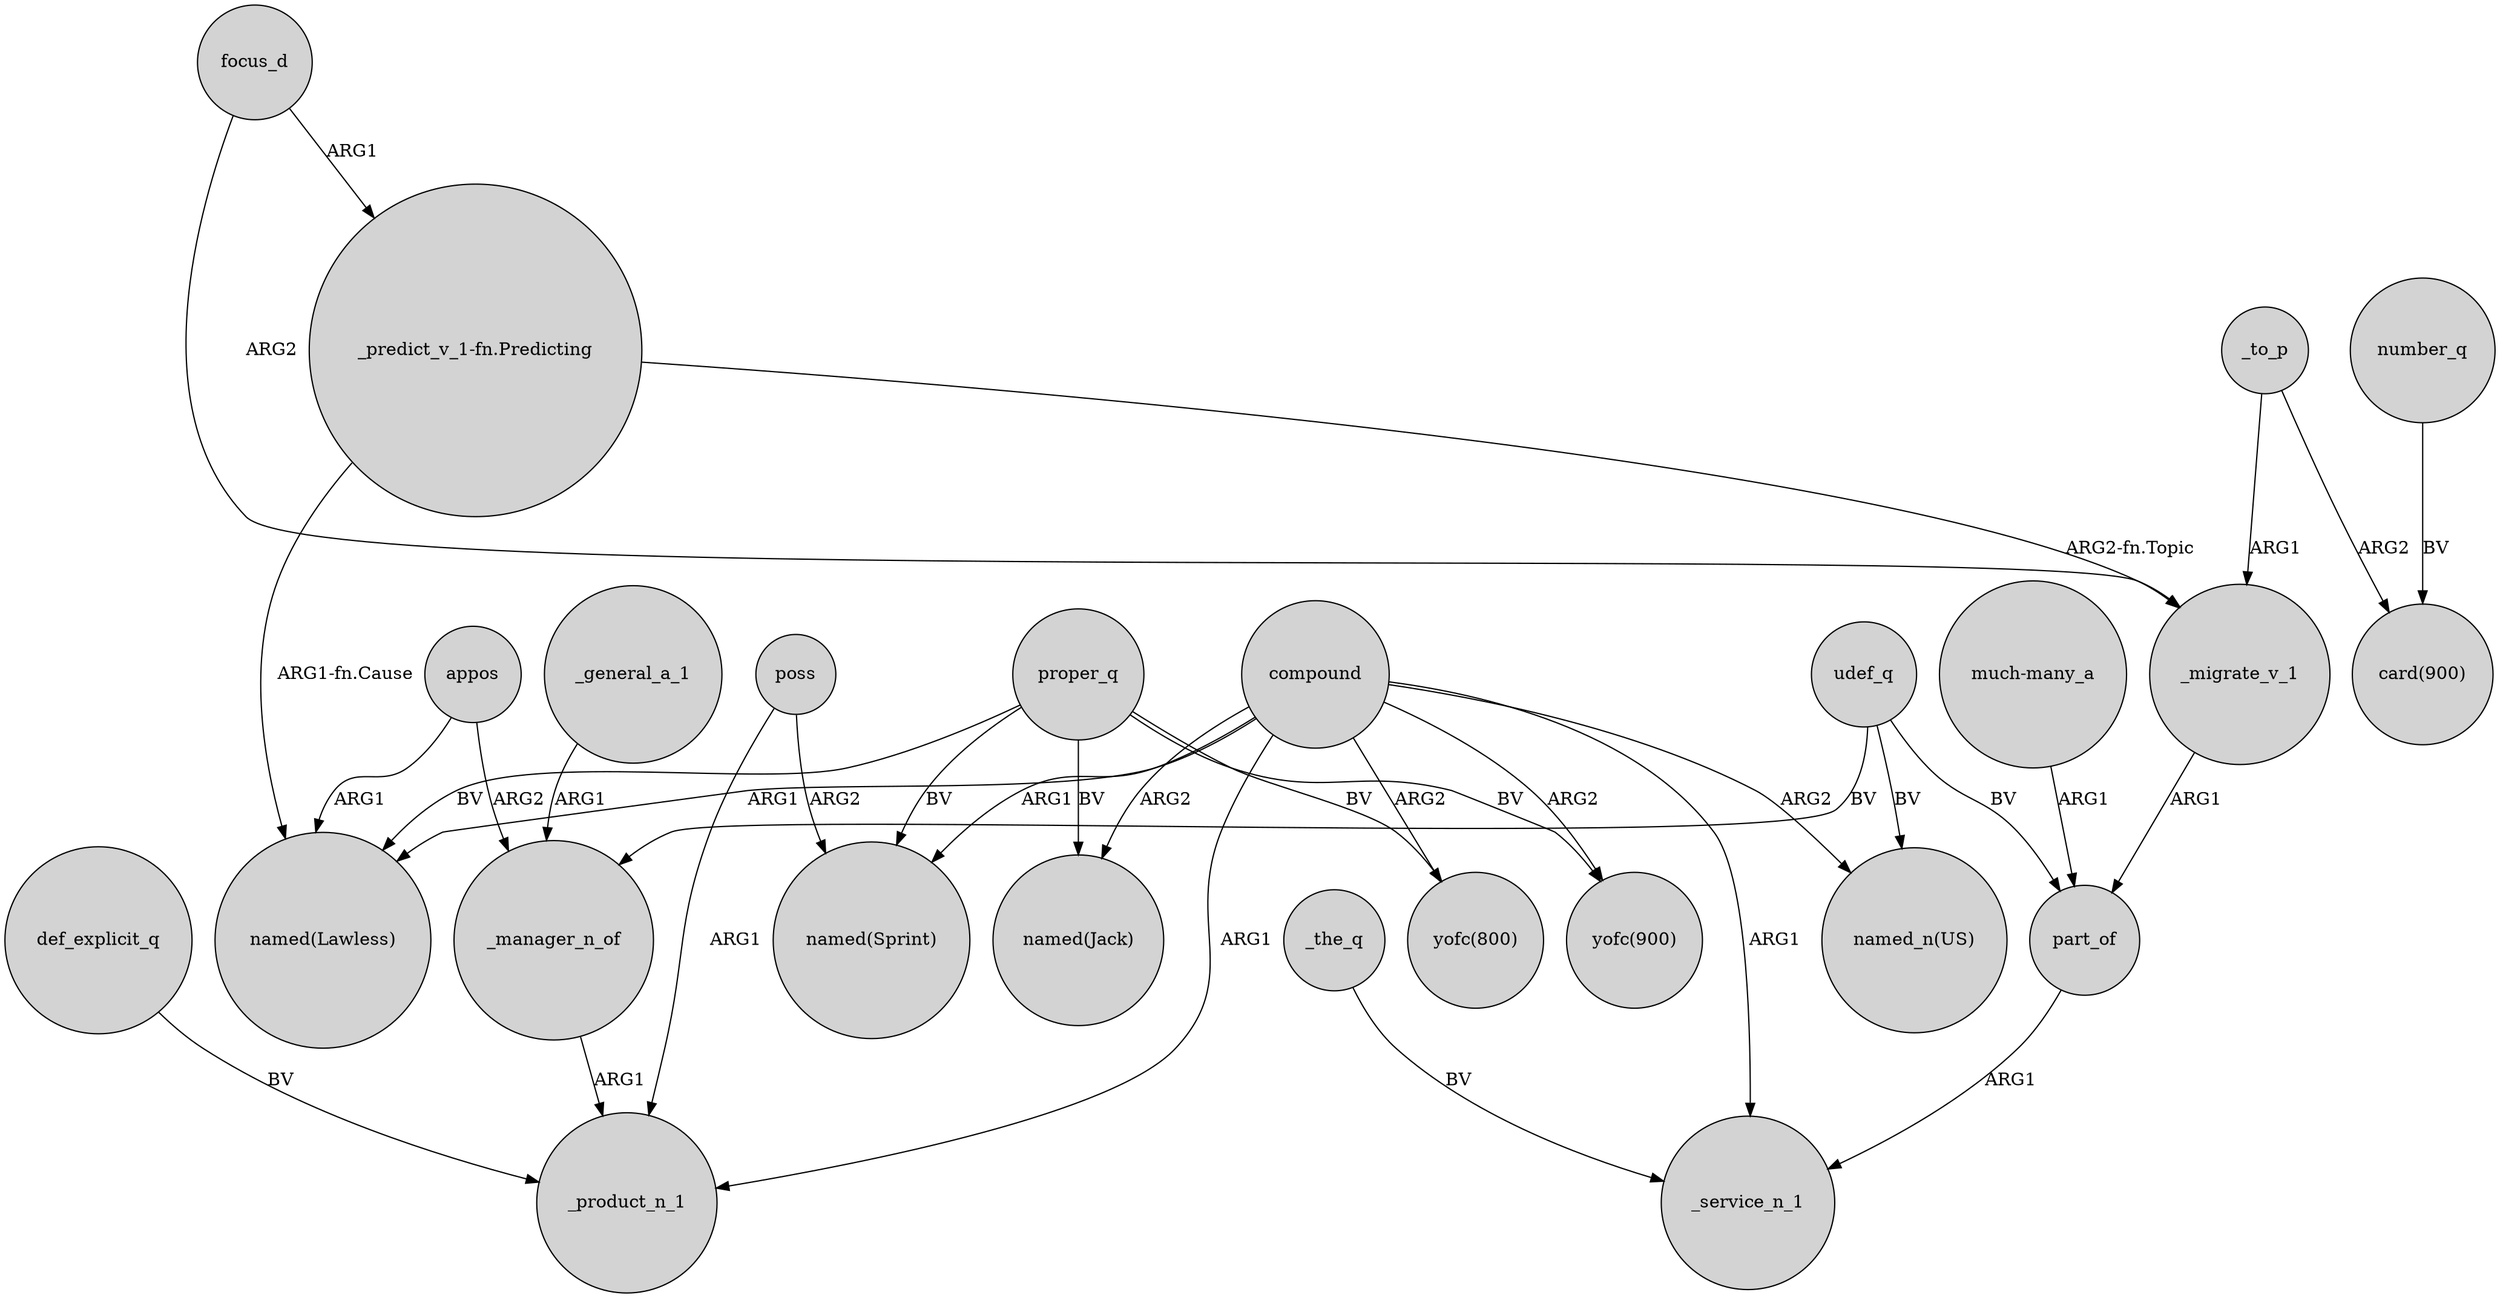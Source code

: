 digraph {
	node [shape=circle style=filled]
	def_explicit_q -> _product_n_1 [label=BV]
	compound -> "named(Lawless)" [label=ARG1]
	compound -> _product_n_1 [label=ARG1]
	udef_q -> part_of [label=BV]
	udef_q -> "named_n(US)" [label=BV]
	poss -> _product_n_1 [label=ARG1]
	proper_q -> "yofc(800)" [label=BV]
	part_of -> _service_n_1 [label=ARG1]
	_the_q -> _service_n_1 [label=BV]
	"_predict_v_1-fn.Predicting" -> _migrate_v_1 [label="ARG2-fn.Topic"]
	"much-many_a" -> part_of [label=ARG1]
	proper_q -> "yofc(900)" [label=BV]
	_to_p -> _migrate_v_1 [label=ARG1]
	_migrate_v_1 -> part_of [label=ARG1]
	focus_d -> "_predict_v_1-fn.Predicting" [label=ARG1]
	proper_q -> "named(Sprint)" [label=BV]
	compound -> "named_n(US)" [label=ARG2]
	proper_q -> "named(Lawless)" [label=BV]
	_to_p -> "card(900)" [label=ARG2]
	compound -> "named(Jack)" [label=ARG2]
	compound -> "yofc(800)" [label=ARG2]
	focus_d -> _migrate_v_1 [label=ARG2]
	compound -> "yofc(900)" [label=ARG2]
	udef_q -> _manager_n_of [label=BV]
	proper_q -> "named(Jack)" [label=BV]
	appos -> "named(Lawless)" [label=ARG1]
	_manager_n_of -> _product_n_1 [label=ARG1]
	number_q -> "card(900)" [label=BV]
	_general_a_1 -> _manager_n_of [label=ARG1]
	compound -> "named(Sprint)" [label=ARG1]
	compound -> _service_n_1 [label=ARG1]
	poss -> "named(Sprint)" [label=ARG2]
	appos -> _manager_n_of [label=ARG2]
	"_predict_v_1-fn.Predicting" -> "named(Lawless)" [label="ARG1-fn.Cause"]
}

